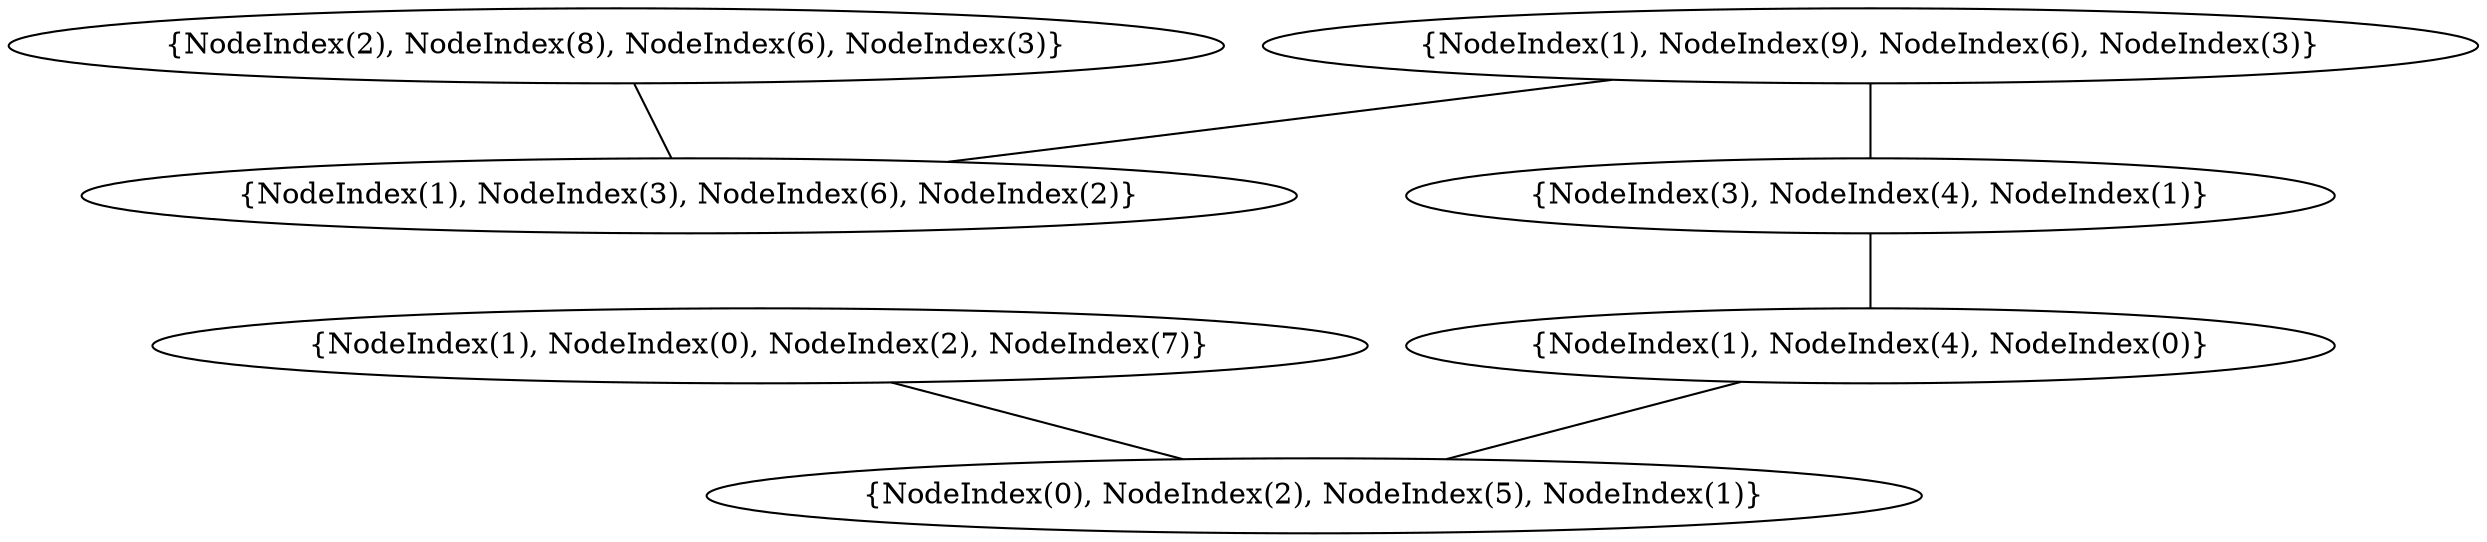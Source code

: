 graph {
    0 [ label = "{NodeIndex(0), NodeIndex(2), NodeIndex(5), NodeIndex(1)}" ]
    1 [ label = "{NodeIndex(1), NodeIndex(0), NodeIndex(2), NodeIndex(7)}" ]
    2 [ label = "{NodeIndex(1), NodeIndex(3), NodeIndex(6), NodeIndex(2)}" ]
    3 [ label = "{NodeIndex(1), NodeIndex(4), NodeIndex(0)}" ]
    4 [ label = "{NodeIndex(3), NodeIndex(4), NodeIndex(1)}" ]
    5 [ label = "{NodeIndex(1), NodeIndex(9), NodeIndex(6), NodeIndex(3)}" ]
    6 [ label = "{NodeIndex(2), NodeIndex(8), NodeIndex(6), NodeIndex(3)}" ]
    1 -- 0 [ ]
    5 -- 2 [ ]
    4 -- 3 [ ]
    6 -- 2 [ ]
    5 -- 4 [ ]
    3 -- 0 [ ]
}
